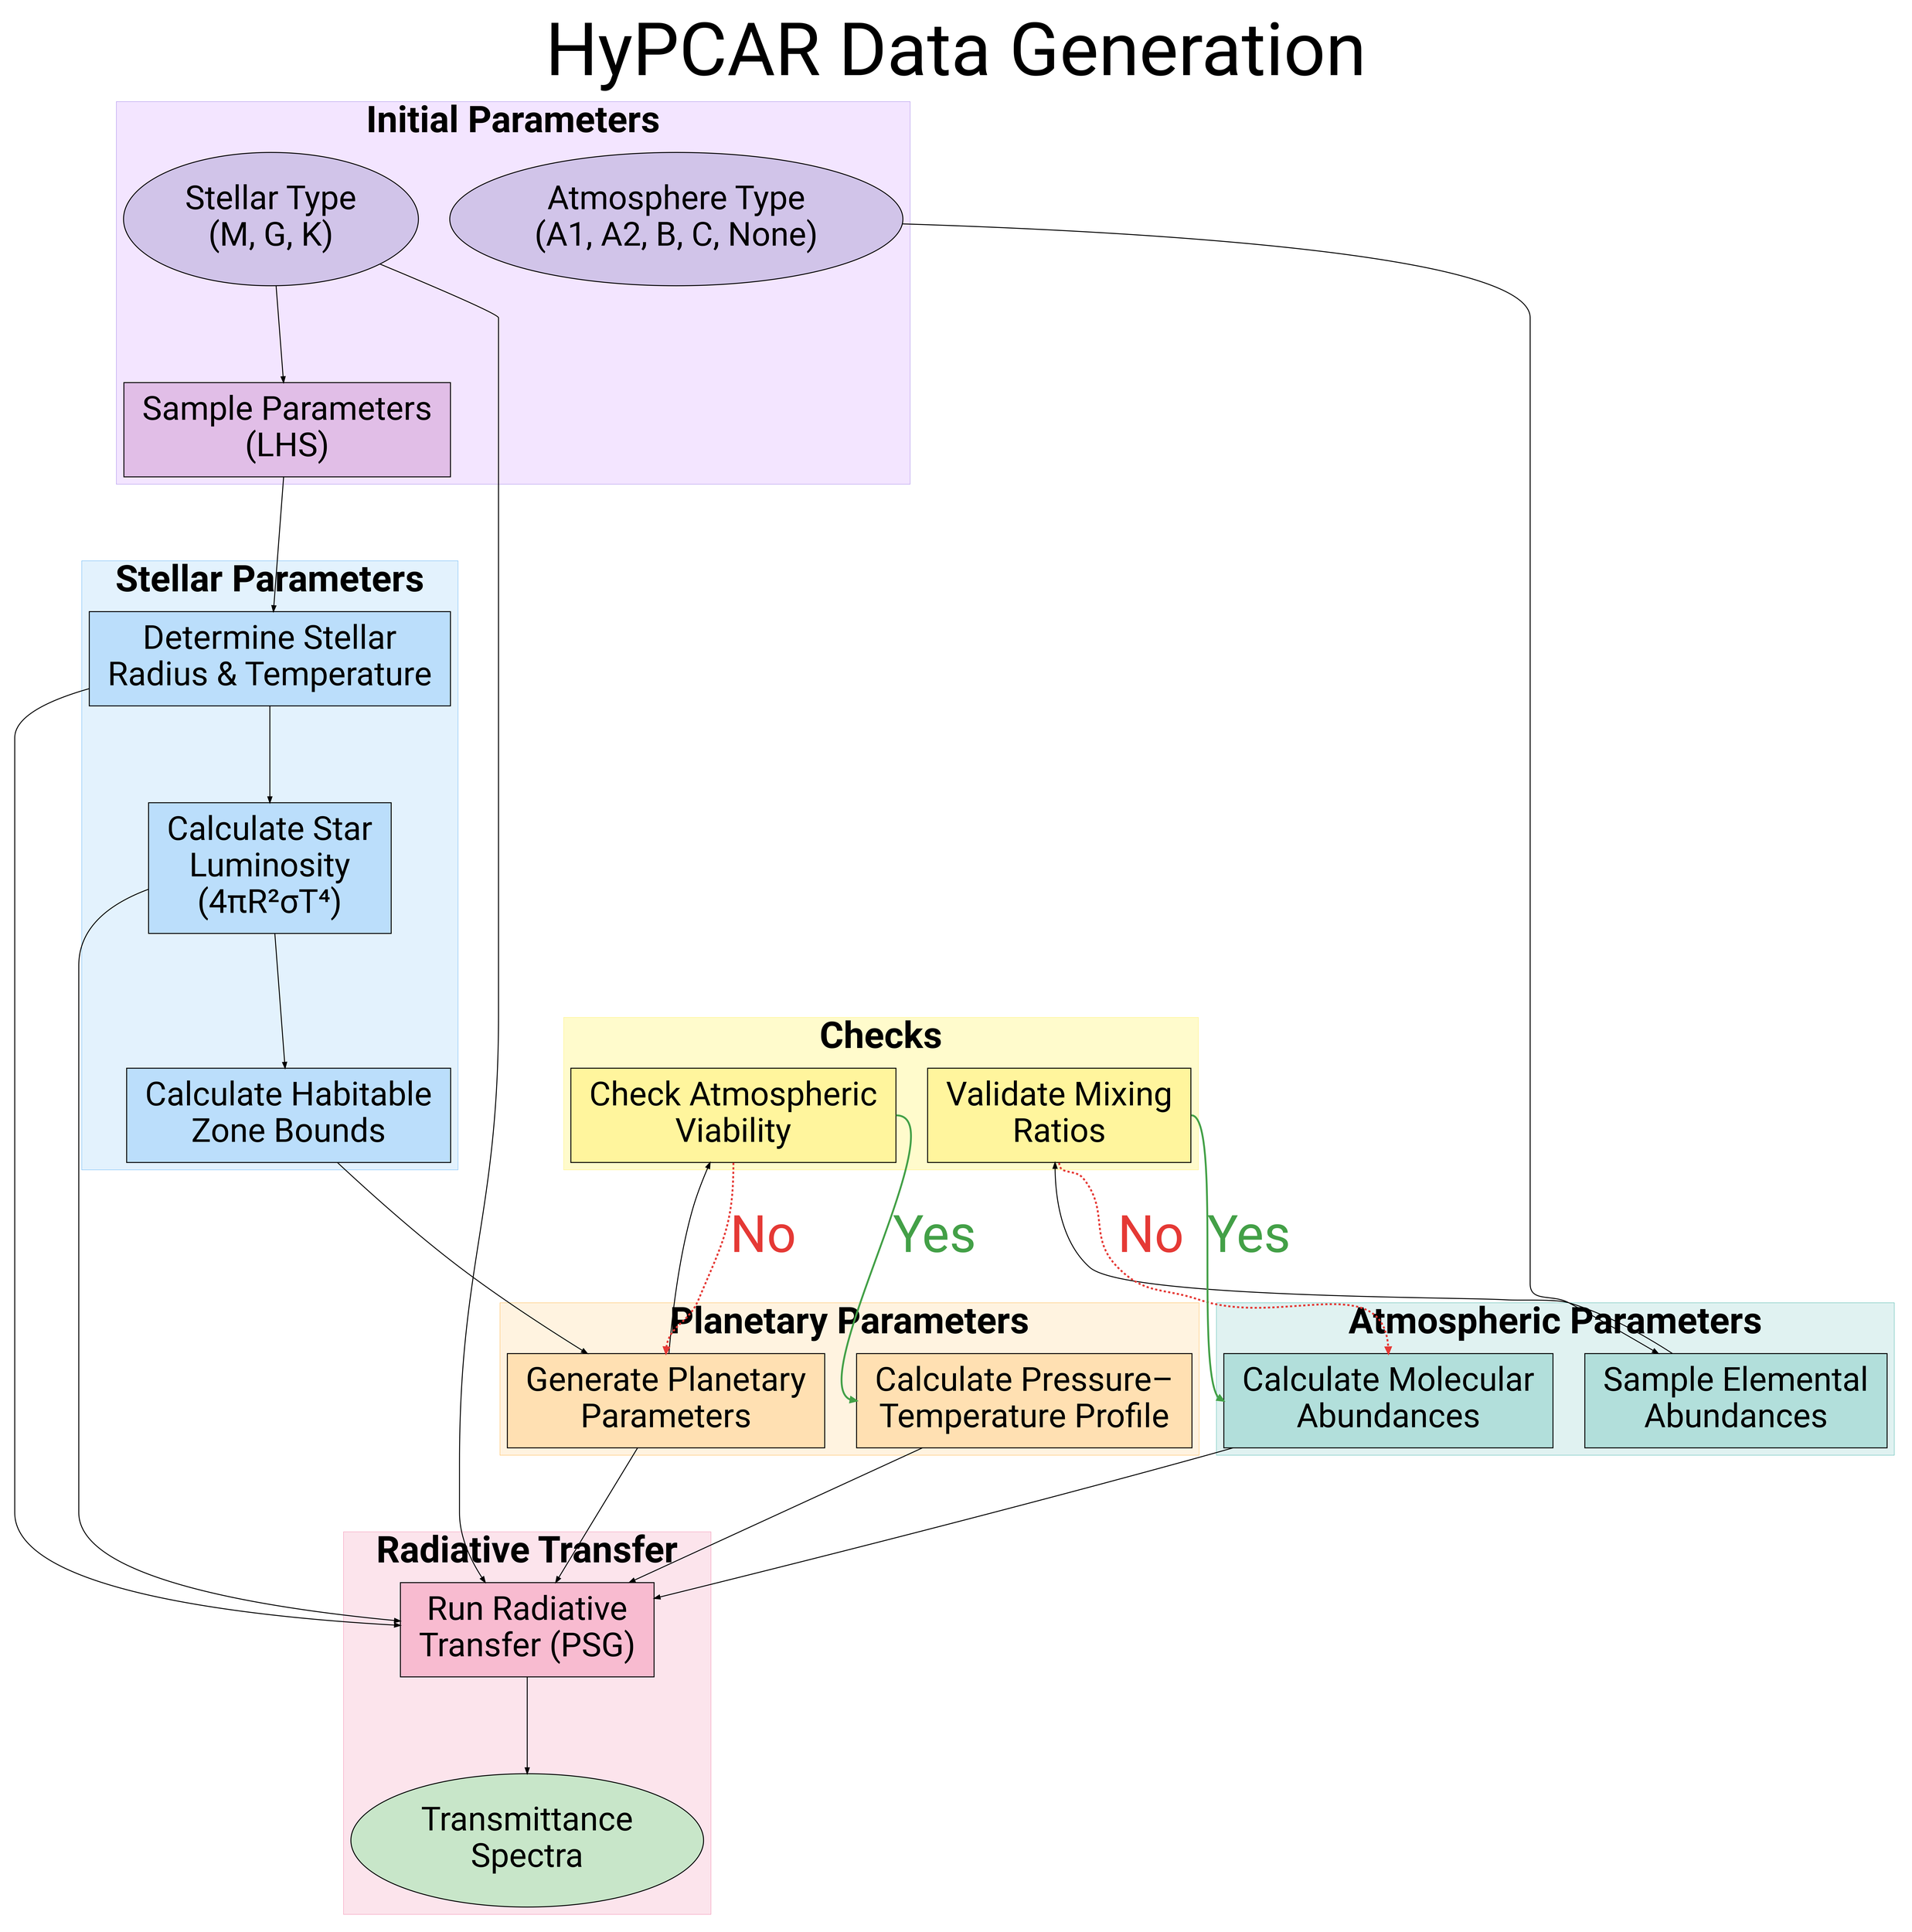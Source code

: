 digraph HyPCAR {
  rankdir=TB;
  graph [
    label="HyPCAR Data Generation",
    labelloc=t,
    fontsize=200,
    margin=0.5,
    nodesep=1.2,
    ranksep=1.2,
    splines=true,
    compound=true,
    fontname="roboto",
    bgcolor="white"
  ];
  
  node [
    fontname="Roboto",
    fontsize=100,
    shape=box,
    style=rounded,
    penwidth=2.5,
    margin="0.7,0.4",
    height=0.9,
    width=3.2
  ];
  
  edge [
    fontname="Roboto",
    fontsize=80,
    penwidth=2.5,
    arrowsize=1.6,
    minlen=3,
    labelangle=0,
    labeldistance=2.0
  ];
  
  // ─── Elevate Decision Nodes ───────────────────────────────────────
  // { rank=source; atmoCheck; mixCheck; }
  
  // ─── Initial Parameters ─────────────────────────────────────────────────────────
  subgraph cluster_DataGen {
    label=<<B>Initial Parameters</B>>;
    labelloc=t;
    fontsize=100;
    color="#A385E8";
    style=filled;
    fillcolor="#F3E5FF";
    margin=20;
    padding=20;
    
    atmoType [ label="Atmosphere Type\n(A1, A2, B, C, None)", shape=oval, style=filled, fillcolor="#D1C4E9", fontsize=90 ];
    starType [ label="Stellar Type\n(M, G, K)", shape=oval, style=filled, fillcolor="#D1C4E9", fontsize=90 ];
    lhsSample [ label="Sample Parameters\n(LHS)", style=filled, fillcolor="#E1BEE7", fontsize=90 ];
  }
  
  // ─── Stellar Parameters ───────────────────────────────────────────────────────
  subgraph cluster_Stellar {
    label=<<B>Stellar Parameters</B>>;
    labelloc=t;
    fontsize=100;
    color="#64B5F6";
    style=filled;
    fillcolor="#E3F2FD";
    margin=20;
    padding=20;
    
    radTemp   [ label="Determine Stellar\nRadius & Temperature", style=filled, fillcolor="#BBDEFB", fontsize=90 ];
    starLum   [ label="Calculate Star\nLuminosity\n(4πR²σT⁴)", style=filled, fillcolor="#BBDEFB", fontsize=90 ];
    smaBounds [ label="Calculate Habitable\nZone Bounds", style=filled, fillcolor="#BBDEFB", fontsize=90 ];
  }
  
  // ─── Planetary Parameters ────────────────────────────────────────────────────
  subgraph cluster_Planetary {
    label=<<B>Planetary Parameters</B>>;
    labelloc=t;
    fontsize=100;
    color="#FFB74D";
    style=filled;
    fillcolor="#FFF3E0";
    margin=20;
    padding=20;
    
    genPlanet [ label="Generate Planetary\nParameters", style=filled, fillcolor="#FFE0B2", fontsize=90 ];
    pt        [ label="Calculate Pressure–\nTemperature Profile", style=filled, fillcolor="#FFE0B2", fontsize=90 ];
  }
  
  // ─── Atmospheric Parameters ───────────────────────────────────────────────────
  subgraph cluster_AtmChem {
    label=<<B>Atmospheric Parameters</B>>;
    labelloc=t;
    fontsize=100;
    color="#4DB6AC";
    style=filled;
    fillcolor="#E0F2F1";
    margin=20;
    padding=20;
    
    hconSample    [ label="Sample Elemental\nAbundances", style=filled, fillcolor="#B2DFDB", fontsize=90 ];
    calcAbundance [ label="Calculate Molecular\nAbundances", style=filled, fillcolor="#B2DFDB", fontsize=90 ];
  }
  
  // ─── Checks ────────────────────────────────────────────────────────────────
  subgraph cluster_Decisions {
    label=<<B>Checks</B>>;
    labelloc=t;
    fontsize=100;
    color="#FFF176";
    style=filled;
    fillcolor="#FFFBCC";
    margin=20;
    padding=20;
    
    atmoCheck [ label="Check Atmospheric\nViability", style=filled, fillcolor="#FFF59D", fontsize=90 ];
    mixCheck [ label="Validate Mixing\nRatios", style=filled, fillcolor="#FFF59D", fontsize=90 ];
  }
  
  // ─── Radiative Transfer & Output ─────────────────────────────────────────────
  subgraph cluster_Radiative {
    label=<<B>Radiative Transfer</B>>;
    labelloc=t;
    fontsize=100;
    color="#F48FB1";
    style=filled;
    fillcolor="#FCE4EC";
    margin=20;
    padding=20;
    
    psg     [ label="Run Radiative\nTransfer (PSG)", style=filled, fillcolor="#F8BBD0", fontsize=90 ];
    spectra [ label="Transmittance\nSpectra", shape=oval, style=filled, fillcolor="#C8E6C9", fontsize=90 ];
  }
  
  // ─── Edges ───────────────────────────────────────────────────────────────────
  starType    -> lhsSample;
  atmoType    -> hconSample;
  lhsSample   -> radTemp;
  radTemp     -> starLum;
  starLum     -> smaBounds;
  smaBounds   -> genPlanet;
  genPlanet   -> atmoCheck;

    // Decision Edges: straight, ported, no overlap
  atmoCheck:s -> genPlanet:n [style=dashed, color="#E53935", fontcolor="#E53935", penwidth=5,
      label="No", labelfontname="Roboto", fontsize=140, labeldistance=2.0, labelangle=0];
  atmoCheck:e -> pt:w       [color="#43A047", fontcolor="#43A047", penwidth=5,
      label="Yes", labelfontname="Roboto", fontsize=140, labeldistance=2.0, labelangle=0];

  hconSample -> mixCheck;
  mixCheck:s -> calcAbundance:n [style=dashed, color="#E53935", fontcolor="#E53935", penwidth=5,
      label="No", labelfontname="Roboto", fontsize=140, labeldistance=2.0, labelangle=0];
  mixCheck:e -> calcAbundance:w [color="#43A047", fontcolor="#43A047", penwidth=5,
      label="Yes", labelfontname="Roboto", fontsize=140, labeldistance=2.0, labelangle=0];

  // ─── Radiative Transfer Connections ───────────────────────────────────────
  genPlanet -> psg;
  pt        -> psg;
  radTemp   -> psg;
  starLum   -> psg;
  starType  -> psg;
  calcAbundance -> psg;
  psg       -> spectra;
}